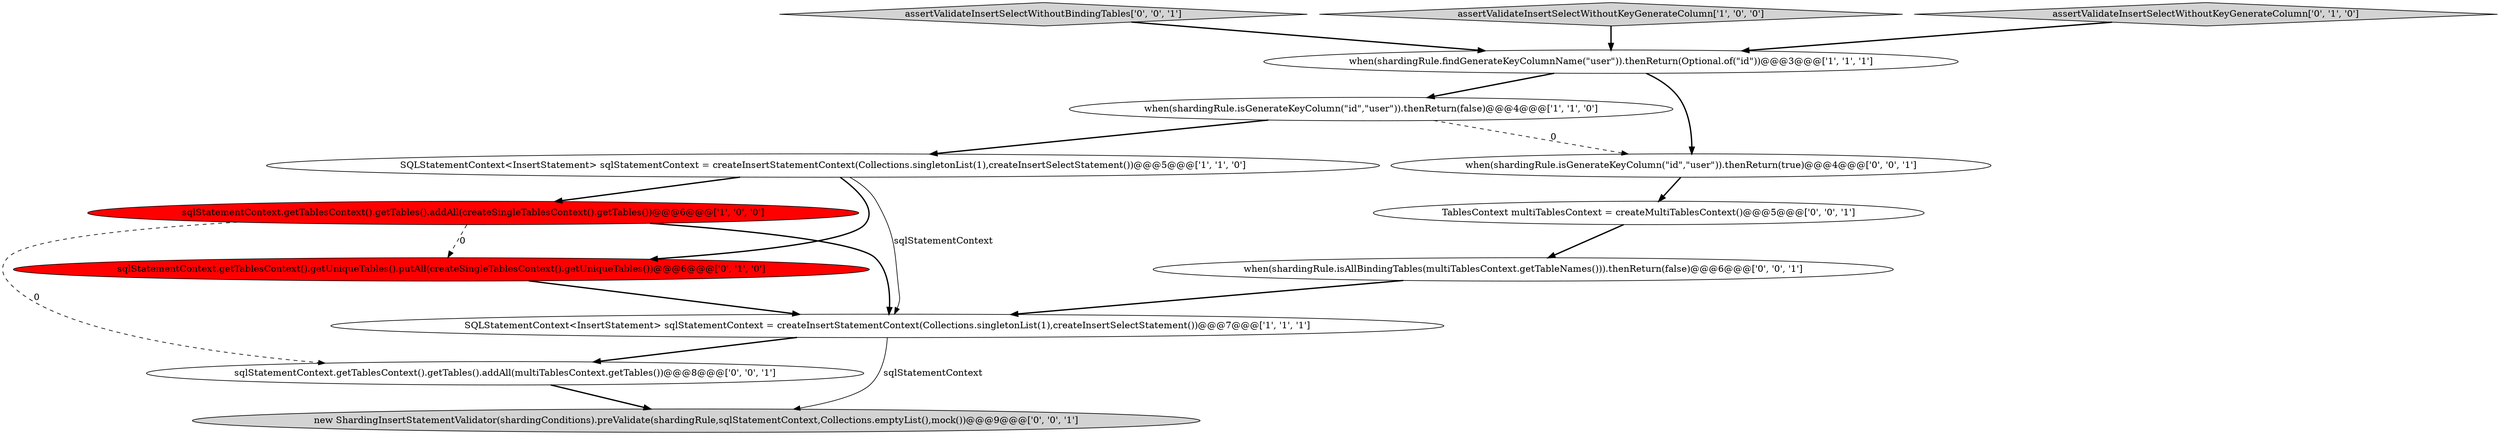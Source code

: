 digraph {
9 [style = filled, label = "assertValidateInsertSelectWithoutBindingTables['0', '0', '1']", fillcolor = lightgray, shape = diamond image = "AAA0AAABBB3BBB"];
4 [style = filled, label = "when(shardingRule.findGenerateKeyColumnName(\"user\")).thenReturn(Optional.of(\"id\"))@@@3@@@['1', '1', '1']", fillcolor = white, shape = ellipse image = "AAA0AAABBB1BBB"];
2 [style = filled, label = "when(shardingRule.isGenerateKeyColumn(\"id\",\"user\")).thenReturn(false)@@@4@@@['1', '1', '0']", fillcolor = white, shape = ellipse image = "AAA0AAABBB1BBB"];
13 [style = filled, label = "when(shardingRule.isAllBindingTables(multiTablesContext.getTableNames())).thenReturn(false)@@@6@@@['0', '0', '1']", fillcolor = white, shape = ellipse image = "AAA0AAABBB3BBB"];
1 [style = filled, label = "assertValidateInsertSelectWithoutKeyGenerateColumn['1', '0', '0']", fillcolor = lightgray, shape = diamond image = "AAA0AAABBB1BBB"];
3 [style = filled, label = "sqlStatementContext.getTablesContext().getTables().addAll(createSingleTablesContext().getTables())@@@6@@@['1', '0', '0']", fillcolor = red, shape = ellipse image = "AAA1AAABBB1BBB"];
11 [style = filled, label = "sqlStatementContext.getTablesContext().getTables().addAll(multiTablesContext.getTables())@@@8@@@['0', '0', '1']", fillcolor = white, shape = ellipse image = "AAA0AAABBB3BBB"];
10 [style = filled, label = "when(shardingRule.isGenerateKeyColumn(\"id\",\"user\")).thenReturn(true)@@@4@@@['0', '0', '1']", fillcolor = white, shape = ellipse image = "AAA0AAABBB3BBB"];
6 [style = filled, label = "sqlStatementContext.getTablesContext().getUniqueTables().putAll(createSingleTablesContext().getUniqueTables())@@@6@@@['0', '1', '0']", fillcolor = red, shape = ellipse image = "AAA1AAABBB2BBB"];
0 [style = filled, label = "SQLStatementContext<InsertStatement> sqlStatementContext = createInsertStatementContext(Collections.singletonList(1),createInsertSelectStatement())@@@7@@@['1', '1', '1']", fillcolor = white, shape = ellipse image = "AAA0AAABBB1BBB"];
7 [style = filled, label = "assertValidateInsertSelectWithoutKeyGenerateColumn['0', '1', '0']", fillcolor = lightgray, shape = diamond image = "AAA0AAABBB2BBB"];
12 [style = filled, label = "TablesContext multiTablesContext = createMultiTablesContext()@@@5@@@['0', '0', '1']", fillcolor = white, shape = ellipse image = "AAA0AAABBB3BBB"];
5 [style = filled, label = "SQLStatementContext<InsertStatement> sqlStatementContext = createInsertStatementContext(Collections.singletonList(1),createInsertSelectStatement())@@@5@@@['1', '1', '0']", fillcolor = white, shape = ellipse image = "AAA0AAABBB1BBB"];
8 [style = filled, label = "new ShardingInsertStatementValidator(shardingConditions).preValidate(shardingRule,sqlStatementContext,Collections.emptyList(),mock())@@@9@@@['0', '0', '1']", fillcolor = lightgray, shape = ellipse image = "AAA0AAABBB3BBB"];
5->3 [style = bold, label=""];
4->10 [style = bold, label=""];
12->13 [style = bold, label=""];
13->0 [style = bold, label=""];
0->11 [style = bold, label=""];
1->4 [style = bold, label=""];
11->8 [style = bold, label=""];
0->8 [style = solid, label="sqlStatementContext"];
6->0 [style = bold, label=""];
3->6 [style = dashed, label="0"];
4->2 [style = bold, label=""];
7->4 [style = bold, label=""];
5->6 [style = bold, label=""];
2->10 [style = dashed, label="0"];
3->11 [style = dashed, label="0"];
10->12 [style = bold, label=""];
3->0 [style = bold, label=""];
9->4 [style = bold, label=""];
5->0 [style = solid, label="sqlStatementContext"];
2->5 [style = bold, label=""];
}

